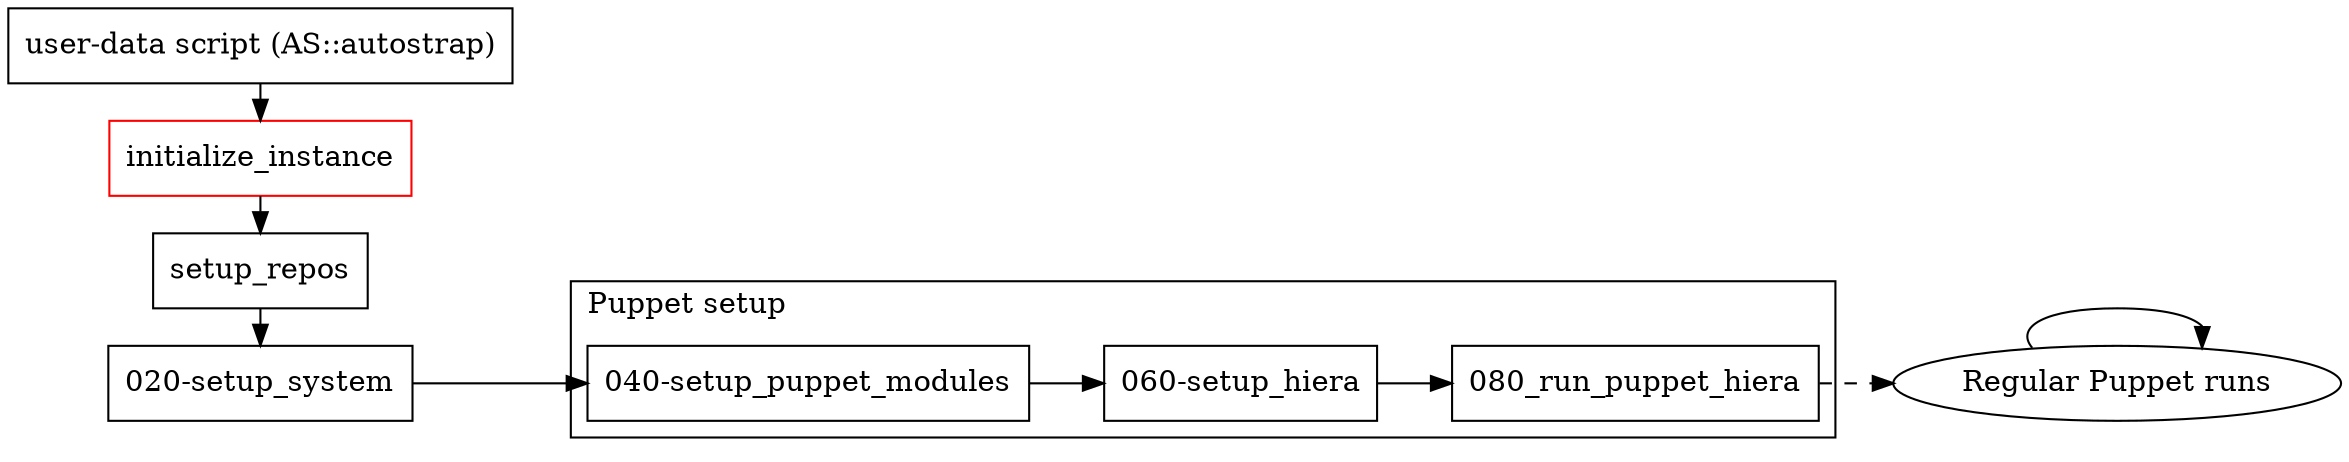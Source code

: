digraph{

  // Global settings

  node [shape=box]
  rankdir=LR

  // nodes/node groups

  autostrap [label="user-data script (AS::autostrap)"];
  initialize_instance[color=red];
  {rank=same; autostrap, initialize_instance, setup_system, setup_repos}

  setup_system[label="020-setup_system"];
  setup_repos;

  subgraph cluster_puppet {
    setup_puppet_modules[label="040-setup_puppet_modules"];
    setup_hiera[label="060-setup_hiera"];
    run_puppet_hiera[label="080_run_puppet_hiera"];

    setup_puppet_modules -> setup_hiera -> run_puppet_hiera;
    label = "Puppet setup";
    labeljust=l;
    }



  puppet[shape=ellipse, label="Regular Puppet runs"];

  // edges

  autostrap -> initialize_instance;

  initialize_instance -> setup_repos;
  setup_repos -> setup_system;
  setup_system -> setup_puppet_modules;


  run_puppet_hiera -> puppet[style=dashed];
  puppet -> puppet;

}
